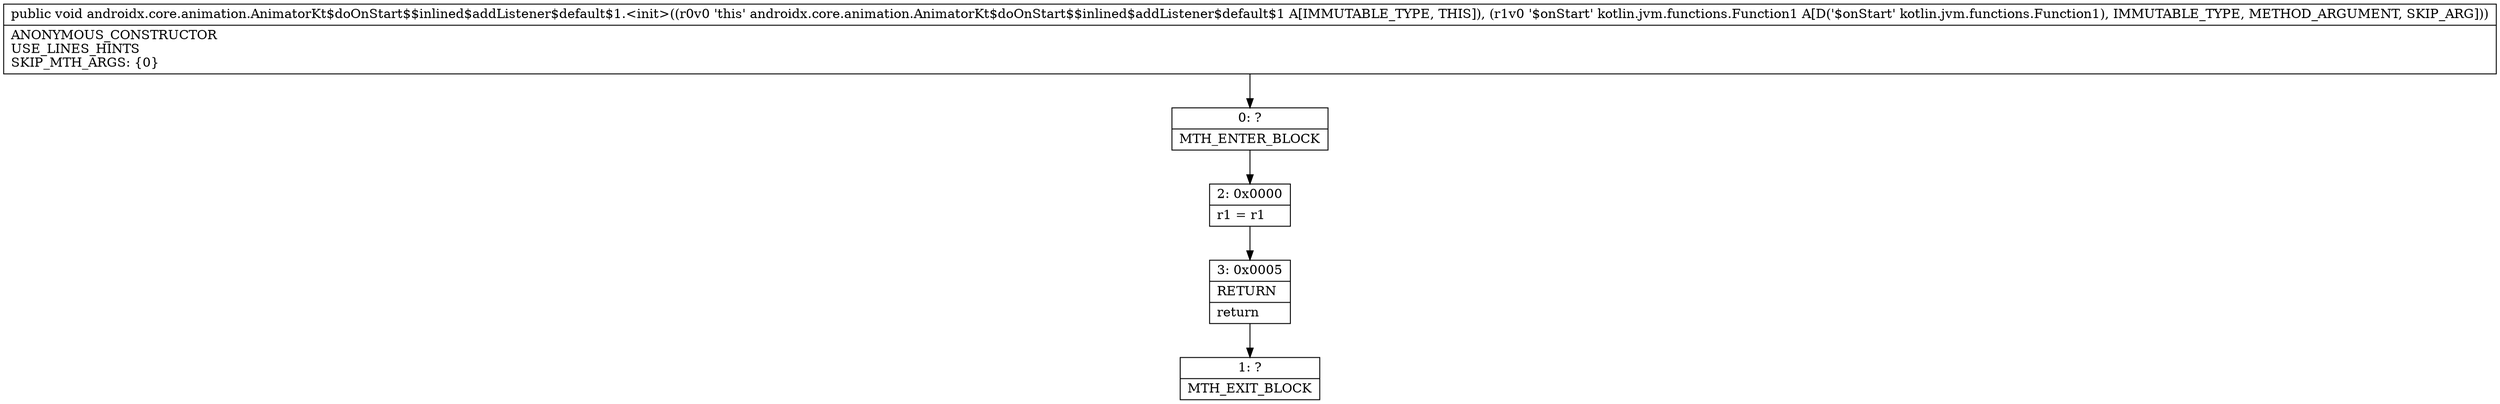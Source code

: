 digraph "CFG forandroidx.core.animation.AnimatorKt$doOnStart$$inlined$addListener$default$1.\<init\>(Lkotlin\/jvm\/functions\/Function1;)V" {
Node_0 [shape=record,label="{0\:\ ?|MTH_ENTER_BLOCK\l}"];
Node_2 [shape=record,label="{2\:\ 0x0000|r1 = r1\l}"];
Node_3 [shape=record,label="{3\:\ 0x0005|RETURN\l|return\l}"];
Node_1 [shape=record,label="{1\:\ ?|MTH_EXIT_BLOCK\l}"];
MethodNode[shape=record,label="{public void androidx.core.animation.AnimatorKt$doOnStart$$inlined$addListener$default$1.\<init\>((r0v0 'this' androidx.core.animation.AnimatorKt$doOnStart$$inlined$addListener$default$1 A[IMMUTABLE_TYPE, THIS]), (r1v0 '$onStart' kotlin.jvm.functions.Function1 A[D('$onStart' kotlin.jvm.functions.Function1), IMMUTABLE_TYPE, METHOD_ARGUMENT, SKIP_ARG]))  | ANONYMOUS_CONSTRUCTOR\lUSE_LINES_HINTS\lSKIP_MTH_ARGS: \{0\}\l}"];
MethodNode -> Node_0;Node_0 -> Node_2;
Node_2 -> Node_3;
Node_3 -> Node_1;
}

